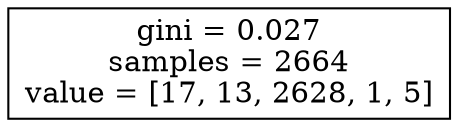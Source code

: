 digraph Tree {
node [shape=box] ;
0 [label="gini = 0.027\nsamples = 2664\nvalue = [17, 13, 2628, 1, 5]"] ;
}